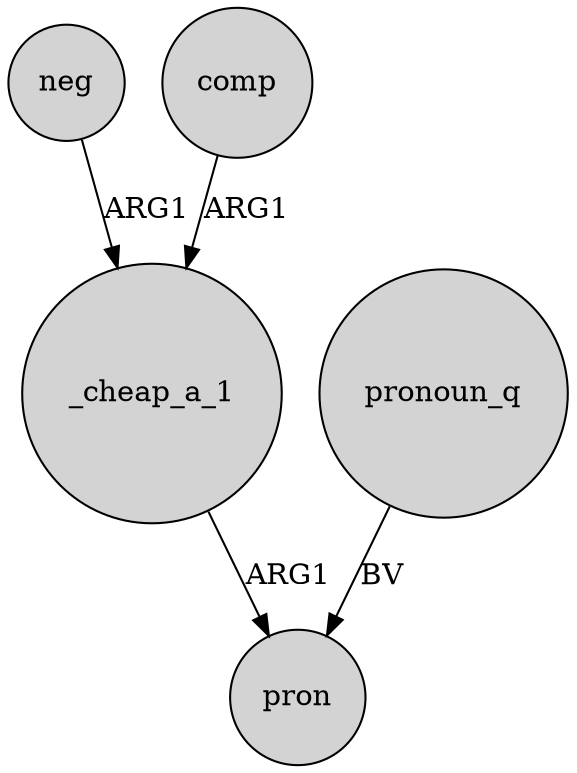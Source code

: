 digraph {
	node [shape=circle style=filled]
	neg -> _cheap_a_1 [label=ARG1]
	comp -> _cheap_a_1 [label=ARG1]
	_cheap_a_1 -> pron [label=ARG1]
	pronoun_q -> pron [label=BV]
}
